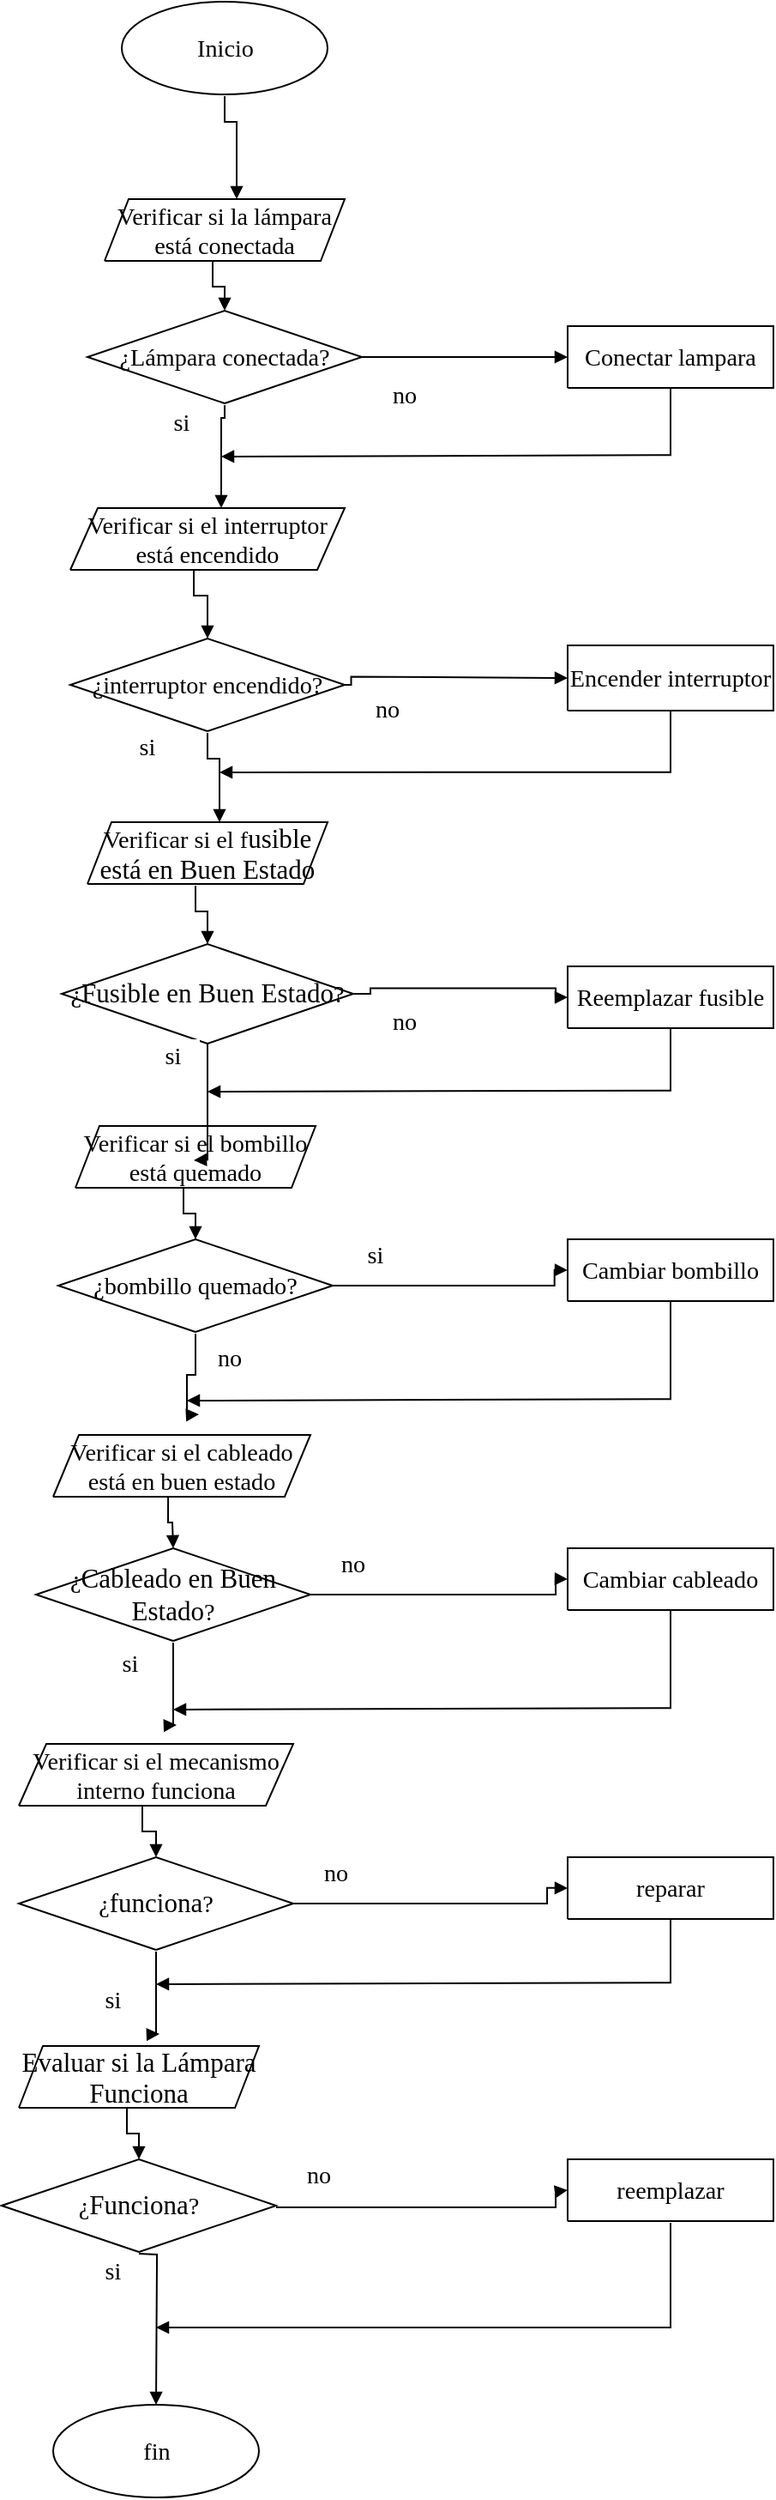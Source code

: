 <mxfile version="24.7.8">
  <diagram name="Página-1" id="Page-1">
    <mxGraphModel dx="2240" dy="1048" grid="1" gridSize="10" guides="1" tooltips="1" connect="1" arrows="1" fold="1" page="1" pageScale="1" pageWidth="827" pageHeight="1169" math="0" shadow="0">
      <root>
        <mxCell id="0" />
        <mxCell id="1" parent="0" />
        <UserObject label="" tags="Fondo" id="2">
          <mxCell style="vsdxID=1;fillColor=#ffffff;gradientColor=none;shape=stencil(vVFBDgIhDHwNRxKE+IJ1/Ufjll0iLpuCLv5eSDWKevLgbaYznTatMF2cYEGhVUwUjri6IU3C7ITWbp6QXCpImF6YzgbCkcJ5HpgvUJ0VncKlJmTuU7VDqyuzLdM9O4EORaLcaIpa7yNoo75GqSwhuygpJEguzM1UDzSiLGOk9TDec1iKK+LyUf5lsf+tVcDzzNZ5z1961d/fUkr8UtPfAA==);strokeColor=#000000;points=[[0.5,0,0],[0.5,0.5,0],[0.5,0.5,0],[0.5,0.5,0],[1,0.5,0]];labelBackgroundColor=none;rounded=0;html=1;whiteSpace=wrap;" parent="1" vertex="1">
            <mxGeometry x="274" y="25" width="120" height="54" as="geometry" />
          </mxCell>
        </UserObject>
        <mxCell id="3" value="&lt;div style=&quot;font-size: 1px&quot;&gt;&lt;font style=&quot;font-size:14.11px;font-family:Calibri;color:#000000;direction:ltr;letter-spacing:0px;line-height:120%;opacity:1&quot;&gt;Inicio&lt;br/&gt;&lt;/font&gt;&lt;/div&gt;" style="text;vsdxID=1;fillColor=none;gradientColor=none;strokeColor=none;points=[[0.5,0,0],[0.5,0.5,0],[0.5,0.5,0],[0.5,0.5,0],[1,0.5,0]];labelBackgroundColor=none;rounded=0;html=1;whiteSpace=wrap;verticalAlign=middle;align=center;overflow=width;;html=1;" parent="2" vertex="1">
          <mxGeometry x="7.5" y="2.81" width="105" height="47.77" as="geometry" />
        </mxCell>
        <UserObject label="&lt;div style=&quot;font-size: 1px&quot;&gt;&lt;font style=&quot;font-size:14.11px;font-family:Calibri;color:#000000;direction:ltr;letter-spacing:0px;line-height:120%;opacity:1&quot;&gt;¿Lámpara conectada?&lt;br/&gt;&lt;/font&gt;&lt;/div&gt;" tags="Fondo" id="4">
          <mxCell style="verticalAlign=middle;align=center;overflow=width;vsdxID=4;fillColor=#ffffff;gradientColor=none;shape=stencil(nZBNDoUgDIRP0z3SeAKf3sNElEYEg/h3+wdpjIaFC3cz9OukDGC16HZWIMUSvBvVTl3QgD+QkqxWnkJUgDVg1TuvBu9W27Gf20QmNbktJRy8V4q0IsXJthDsG2YN2Qd7DS+4fGGz3Bfyc2Z2axT3J3syhjt6zvNS4hMXivUf);strokeColor=#000000;points=[[0.5,1,0],[1,0.5,0],[0.5,0,0],[0,0.5,0]];labelBackgroundColor=none;rounded=0;html=1;whiteSpace=wrap;" parent="1" vertex="1">
            <mxGeometry x="254" y="205" width="160" height="54" as="geometry" />
          </mxCell>
        </UserObject>
        <UserObject label="&lt;div style=&quot;font-size: 1px&quot;&gt;&lt;font style=&quot;font-size:14.11px;font-family:Calibri;color:#000000;direction:ltr;letter-spacing:0px;line-height:120%;opacity:1&quot;&gt;Verificar si la lámpara está conectada&lt;br/&gt;&lt;/font&gt;&lt;/div&gt;" tags="Fondo" id="5">
          <mxCell style="verticalAlign=middle;align=center;overflow=width;vsdxID=16;fillColor=#ffffff;gradientColor=none;shape=stencil(UzV2Ls5ILEhVNTIoLinKz04tz0wpyVA1dlE1MsrMy0gtyiwBslSNXVWNndPyi1LTi/JL81Ig/IJEkEoQKze/DGRCBUSfAUiHkUElhGdoAOG7QZTmZOYhKbUkQS1MEqYYr1JiVeK1H8hA+DEtMycHEkTI8uhhAhSChKexKwA=);strokeColor=#000000;points=[[0.05,0.5,0],[0.95,0.5,0],[0.45,0.5,0],[0.55,0,0]];labelBackgroundColor=none;rounded=0;html=1;whiteSpace=wrap;" parent="1" vertex="1">
            <mxGeometry x="264" y="140" width="140" height="36" as="geometry" />
          </mxCell>
        </UserObject>
        <UserObject label="&lt;div style=&quot;font-size: 1px&quot;&gt;&lt;font style=&quot;font-size:14.11px;font-family:Calibri;color:#000000;direction:ltr;letter-spacing:0px;line-height:120%;opacity:1&quot;&gt;Conectar lampara&lt;br/&gt;&lt;/font&gt;&lt;/div&gt;" tags="Fondo" id="6">
          <mxCell style="verticalAlign=middle;align=center;overflow=width;vsdxID=19;fillColor=#ffffff;gradientColor=none;shape=stencil(nZBLDoAgDERP0z3SIyjew0SURgSD+Lu9kMZoXLhwN9O+tukAlrNpJg1SzDH4QW/URgNYgZTkjA4UkwJUgGXng+6DX1zLfmoymdXo17xh5zmRJ6Q42BWCfc2oJfdAr+Yv+AP9Cb7OJ3H/2JG1HNGz/84klThPVCc=);strokeColor=#000000;points=[[1,0.5,0],[0.5,0,0],[0.5,0.5,0],[0.5,0.5,0]];labelBackgroundColor=none;rounded=0;html=1;whiteSpace=wrap;" parent="1" vertex="1">
            <mxGeometry x="534" y="214" width="120" height="36" as="geometry" />
          </mxCell>
        </UserObject>
        <UserObject label="&lt;div style=&quot;font-size: 1px&quot;&gt;&lt;font style=&quot;font-size:14.11px;font-family:Calibri;color:#000000;direction:ltr;letter-spacing:0px;line-height:120%;opacity:1&quot;&gt;¿interruptor encendido?&lt;br/&gt;&lt;/font&gt;&lt;/div&gt;" tags="Fondo" id="7">
          <mxCell style="verticalAlign=middle;align=center;overflow=width;vsdxID=23;fillColor=#ffffff;gradientColor=none;shape=stencil(nZBNDoUgDIRP0z3SeAKf3sNElEYEg/h3+wdpjIaFC3cz9OukDGC16HZWIMUSvBvVTl3QgD+QkqxWnkJUgDVg1TuvBu9W27Gf20QmNbktJRy8V4q0IsXJthDsG2YN2Qd7DS+4fGGz3Bfyc2Z2axT3J3syhjt6zvNS4hMXivUf);strokeColor=#000000;points=[[0.5,1,0],[1,0.5,0],[0.5,0,0],[0,0.5,0]];labelBackgroundColor=none;rounded=0;html=1;whiteSpace=wrap;" parent="1" vertex="1">
            <mxGeometry x="244" y="396" width="160" height="54" as="geometry" />
          </mxCell>
        </UserObject>
        <UserObject label="&lt;div style=&quot;font-size: 1px&quot;&gt;&lt;font style=&quot;font-size:14.11px;font-family:Calibri;color:#000000;direction:ltr;letter-spacing:0px;line-height:120%;opacity:1&quot;&gt;Verificar si el interruptor está encendido&lt;br/&gt;&lt;/font&gt;&lt;/div&gt;" tags="Fondo" id="8">
          <mxCell style="verticalAlign=middle;align=center;overflow=width;vsdxID=26;fillColor=#ffffff;gradientColor=none;shape=stencil(UzV2Ls5ILEhVNTIoLinKz04tz0wpyVA1dlE1MsrMy0gtyiwBslSNXVWNndPyi1LTi/JL81Ig/IJEkEoQKze/DGRCBUSfAUiHkUElhGdoAOG7QZTmZOYhKbUkQS1MEqYYr1JiVeK1H8hA+DEtMycHEkTI8uhhAhSChKexKwA=);strokeColor=#000000;points=[[0.05,0.5,0],[0.95,0.5,0],[0.45,1,0],[0.55,0,0]];labelBackgroundColor=none;rounded=0;html=1;whiteSpace=wrap;" parent="1" vertex="1">
            <mxGeometry x="244" y="320" width="160" height="36" as="geometry" />
          </mxCell>
        </UserObject>
        <UserObject label="&lt;div style=&quot;font-size: 1px&quot;&gt;&lt;font style=&quot;font-size:14.11px;font-family:Calibri;color:#000000;direction:ltr;letter-spacing:0px;line-height:120%;opacity:1&quot;&gt;Encender interruptor&lt;br/&gt;&lt;/font&gt;&lt;/div&gt;" tags="Fondo" id="9">
          <mxCell style="verticalAlign=middle;align=center;overflow=width;vsdxID=28;fillColor=#ffffff;gradientColor=none;shape=stencil(nZBLDoAgDERP0z3SIyjew0SURgSD+Lu9kMZoXLhwN9O+tukAlrNpJg1SzDH4QW/URgNYgZTkjA4UkwJUgGXng+6DX1zLfmoymdXo17xh5zmRJ6Q42BWCfc2oJfdAr+Yv+AP9Cb7OJ3H/2JG1HNGz/84klThPVCc=);strokeColor=#000000;points=[[1,0.5,0],[0.5,0,0],[0.5,0.5,0],[0.5,0.5,0]];labelBackgroundColor=none;rounded=0;html=1;whiteSpace=wrap;" parent="1" vertex="1">
            <mxGeometry x="534" y="400" width="120" height="38" as="geometry" />
          </mxCell>
        </UserObject>
        <UserObject label="&lt;div style=&quot;font-size: 1px&quot;&gt;&lt;font style=&quot;font-size:14.11px;font-family:Calibri;color:#000000;direction:ltr;letter-spacing:0px;line-height:120%;opacity:1&quot;&gt;¿&lt;/font&gt;&lt;font style=&quot;font-size:15.52px;font-family:Calibri;color:#000000;direction:ltr;letter-spacing:0px;line-height:120%;opacity:1&quot;&gt;Fusible en Buen Estado&lt;/font&gt;&lt;font style=&quot;font-size:14.11px;font-family:Themed;color:#000000;direction:ltr;letter-spacing:0px;line-height:120%;opacity:1&quot;&gt;?&lt;br/&gt;&lt;/font&gt;&lt;/div&gt;" tags="Fondo" id="10">
          <mxCell style="verticalAlign=middle;align=center;overflow=width;vsdxID=32;fillColor=#ffffff;gradientColor=none;shape=stencil(nZBNDoUgDIRP0z3SeAKf3sNElEYEg/h3+wdpjIaFC3cz9OukDGC16HZWIMUSvBvVTl3QgD+QkqxWnkJUgDVg1TuvBu9W27Gf20QmNbktJRy8V4q0IsXJthDsG2YN2Qd7DS+4fGGz3Bfyc2Z2axT3J3syhjt6zvNS4hMXivUf);strokeColor=#000000;points=[[1,0.5,0],[0.5,0,0],[0.5,0.5,0]];labelBackgroundColor=none;rounded=0;html=1;whiteSpace=wrap;" parent="1" vertex="1">
            <mxGeometry x="239" y="574" width="170" height="58" as="geometry" />
          </mxCell>
        </UserObject>
        <UserObject label="&lt;div style=&quot;font-size: 1px&quot;&gt;&lt;p style=&quot;text-align:center;margin-left:0;margin-right:0;margin-top:0px;margin-bottom:0px;text-indent:0;vertical-align:middle;direction:ltr;&quot;&gt;&lt;font style=&quot;font-size:14.11px;font-family:Calibri;color:#000000;direction:ltr;letter-spacing:0px;line-height:120%;opacity:1&quot;&gt;Verificar si el f&lt;/font&gt;&lt;font style=&quot;font-size:15.52px;font-family:Calibri;color:#000000;direction:ltr;letter-spacing:0px;line-height:120%;opacity:1&quot;&gt;usible está en Buen Estado&lt;/font&gt;&lt;font style=&quot;font-size:14.11px;font-family:Themed;color:#000000;direction:ltr;letter-spacing:0px;line-height:120%;opacity:1&quot;&gt;&lt;br/&gt;&lt;/font&gt;&lt;/p&gt;&lt;/div&gt;" tags="Fondo" id="11">
          <mxCell style="verticalAlign=middle;align=center;overflow=width;vsdxID=35;fillColor=#ffffff;gradientColor=none;shape=stencil(UzV2Ls5ILEhVNTIoLinKz04tz0wpyVA1dlE1MsrMy0gtyiwBslSNXVWNndPyi1LTi/JL81Ig/IJEkEoQKze/DGRCBUSfAUiHkUElhGdoAOG7QZTmZOYhKbUkQS1MEqYYr1JiVeK1H8hA+DEtMycHEkTI8uhhAhSChKexKwA=);strokeColor=#000000;points=[[0.05,0.5,0],[0.95,0.5,0],[0.45,0.5,0],[0.55,0,0]];labelBackgroundColor=none;rounded=0;html=1;whiteSpace=wrap;" parent="1" vertex="1">
            <mxGeometry x="254" y="503" width="140" height="36" as="geometry" />
          </mxCell>
        </UserObject>
        <UserObject label="&lt;div style=&quot;font-size: 1px&quot;&gt;&lt;font style=&quot;font-size:14.11px;font-family:Calibri;color:#000000;direction:ltr;letter-spacing:0px;line-height:120%;opacity:1&quot;&gt;Reemplazar fusible&lt;br/&gt;&lt;/font&gt;&lt;/div&gt;" tags="Fondo" id="12">
          <mxCell style="verticalAlign=middle;align=center;overflow=width;vsdxID=37;fillColor=#ffffff;gradientColor=none;shape=stencil(nZBLDoAgDERP0z3SIyjew0SURgSD+Lu9kMZoXLhwN9O+tukAlrNpJg1SzDH4QW/URgNYgZTkjA4UkwJUgGXng+6DX1zLfmoymdXo17xh5zmRJ6Q42BWCfc2oJfdAr+Yv+AP9Cb7OJ3H/2JG1HNGz/84klThPVCc=);strokeColor=#000000;points=[[1,0.5,0],[0.5,0,0],[0.5,0.5,0],[0.5,0.5,0]];labelBackgroundColor=none;rounded=0;html=1;whiteSpace=wrap;" parent="1" vertex="1">
            <mxGeometry x="534" y="587" width="120" height="36" as="geometry" />
          </mxCell>
        </UserObject>
        <UserObject label="&lt;div style=&quot;font-size: 1px&quot;&gt;&lt;font style=&quot;font-size:14.11px;font-family:Calibri;color:#000000;direction:ltr;letter-spacing:0px;line-height:120%;opacity:1&quot;&gt;¿bombillo quemado?&lt;br/&gt;&lt;/font&gt;&lt;/div&gt;" tags="Fondo" id="13">
          <mxCell style="verticalAlign=middle;align=center;overflow=width;vsdxID=41;fillColor=#ffffff;gradientColor=none;shape=stencil(nZBNDoUgDIRP0z3SeAKf3sNElEYEg/h3+wdpjIaFC3cz9OukDGC16HZWIMUSvBvVTl3QgD+QkqxWnkJUgDVg1TuvBu9W27Gf20QmNbktJRy8V4q0IsXJthDsG2YN2Qd7DS+4fGGz3Bfyc2Z2axT3J3syhjt6zvNS4hMXivUf);strokeColor=#000000;points=[[0.5,1,0],[1,0.5,0],[0.5,0,0],[0,0.5,0]];labelBackgroundColor=none;rounded=0;html=1;whiteSpace=wrap;" parent="1" vertex="1">
            <mxGeometry x="237" y="746" width="160" height="54" as="geometry" />
          </mxCell>
        </UserObject>
        <UserObject label="&lt;div style=&quot;font-size: 1px&quot;&gt;&lt;font style=&quot;font-size:14.11px;font-family:Calibri;color:#000000;direction:ltr;letter-spacing:0px;line-height:120%;opacity:1&quot;&gt;Verificar si el bombillo está quemado&lt;br/&gt;&lt;/font&gt;&lt;/div&gt;" tags="Fondo" id="14">
          <mxCell style="verticalAlign=middle;align=center;overflow=width;vsdxID=44;fillColor=#ffffff;gradientColor=none;shape=stencil(UzV2Ls5ILEhVNTIoLinKz04tz0wpyVA1dlE1MsrMy0gtyiwBslSNXVWNndPyi1LTi/JL81Ig/IJEkEoQKze/DGRCBUSfAUiHkUElhGdoAOG7QZTmZOYhKbUkQS1MEqYYr1JiVeK1H8hA+DEtMycHEkTI8uhhAhSChKexKwA=);strokeColor=#000000;points=[[0.05,0.5,0],[0.95,0.5,0],[0.45,0.5,0],[0.55,0,0]];labelBackgroundColor=none;rounded=0;html=1;whiteSpace=wrap;" parent="1" vertex="1">
            <mxGeometry x="247" y="680" width="140" height="36" as="geometry" />
          </mxCell>
        </UserObject>
        <UserObject label="&lt;div style=&quot;font-size: 1px&quot;&gt;&lt;font style=&quot;font-size:14.11px;font-family:Calibri;color:#000000;direction:ltr;letter-spacing:0px;line-height:120%;opacity:1&quot;&gt;Cambiar bombillo&lt;br/&gt;&lt;/font&gt;&lt;/div&gt;" tags="Fondo" id="15">
          <mxCell style="verticalAlign=middle;align=center;overflow=width;vsdxID=46;fillColor=#ffffff;gradientColor=none;shape=stencil(nZBLDoAgDERP0z3SIyjew0SURgSD+Lu9kMZoXLhwN9O+tukAlrNpJg1SzDH4QW/URgNYgZTkjA4UkwJUgGXng+6DX1zLfmoymdXo17xh5zmRJ6Q42BWCfc2oJfdAr+Yv+AP9Cb7OJ3H/2JG1HNGz/84klThPVCc=);strokeColor=#000000;points=[[1,0.5,0],[0.5,0,0],[0.5,0.5,0],[0.5,0.5,0]];labelBackgroundColor=none;rounded=0;html=1;whiteSpace=wrap;" parent="1" vertex="1">
            <mxGeometry x="534" y="746" width="120" height="36" as="geometry" />
          </mxCell>
        </UserObject>
        <UserObject label="&lt;div style=&quot;font-size: 1px&quot;&gt;&lt;font style=&quot;font-size:14.11px;font-family:Calibri;color:#000000;direction:ltr;letter-spacing:0px;line-height:120%;opacity:1&quot;&gt;¿&lt;/font&gt;&lt;font style=&quot;font-size:15.52px;font-family:Calibri;color:#000000;direction:ltr;letter-spacing:0px;line-height:120%;opacity:1&quot;&gt;Cableado en Buen Estado&lt;/font&gt;&lt;font style=&quot;font-size:14.11px;font-family:Themed;color:#000000;direction:ltr;letter-spacing:0px;line-height:120%;opacity:1&quot;&gt;?&lt;br/&gt;&lt;/font&gt;&lt;/div&gt;" tags="Fondo" id="16">
          <mxCell style="verticalAlign=middle;align=center;overflow=width;vsdxID=50;fillColor=#ffffff;gradientColor=none;shape=stencil(nZBNDoUgDIRP0z3SeAKf3sNElEYEg/h3+wdpjIaFC3cz9OukDGC16HZWIMUSvBvVTl3QgD+QkqxWnkJUgDVg1TuvBu9W27Gf20QmNbktJRy8V4q0IsXJthDsG2YN2Qd7DS+4fGGz3Bfyc2Z2axT3J3syhjt6zvNS4hMXivUf);strokeColor=#000000;points=[[0.5,1,0],[1,0.5,0],[0.5,0,0],[0,0.5,0]];labelBackgroundColor=none;rounded=0;html=1;whiteSpace=wrap;" parent="1" vertex="1">
            <mxGeometry x="224" y="926" width="160" height="54" as="geometry" />
          </mxCell>
        </UserObject>
        <UserObject label="&lt;div style=&quot;font-size: 1px&quot;&gt;&lt;font style=&quot;font-size:14.11px;font-family:Calibri;color:#000000;direction:ltr;letter-spacing:0px;line-height:120%;opacity:1&quot;&gt;Verificar si el cableado está en buen estado&lt;br/&gt;&lt;/font&gt;&lt;/div&gt;" tags="Fondo" id="17">
          <mxCell style="verticalAlign=middle;align=center;overflow=width;vsdxID=53;fillColor=#ffffff;gradientColor=none;shape=stencil(UzV2Ls5ILEhVNTIoLinKz04tz0wpyVA1dlE1MsrMy0gtyiwBslSNXVWNndPyi1LTi/JL81Ig/IJEkEoQKze/DGRCBUSfAUiHkUElhGdoAOG7QZTmZOYhKbUkQS1MEqYYr1JiVeK1H8hA+DEtMycHEkTI8uhhAhSChKexKwA=);strokeColor=#000000;points=[[0.05,0.5,0],[0.95,0.5,0],[0.45,0.5,0],[0.55,0,0]];labelBackgroundColor=none;rounded=0;html=1;whiteSpace=wrap;" parent="1" vertex="1">
            <mxGeometry x="234" y="860" width="150" height="36" as="geometry" />
          </mxCell>
        </UserObject>
        <UserObject label="&lt;div style=&quot;font-size: 1px&quot;&gt;&lt;font style=&quot;font-size:14.11px;font-family:Calibri;color:#000000;direction:ltr;letter-spacing:0px;line-height:120%;opacity:1&quot;&gt;Cambiar cableado&lt;br/&gt;&lt;/font&gt;&lt;/div&gt;" tags="Fondo" id="18">
          <mxCell style="verticalAlign=middle;align=center;overflow=width;vsdxID=55;fillColor=#ffffff;gradientColor=none;shape=stencil(nZBLDoAgDERP0z3SIyjew0SURgSD+Lu9kMZoXLhwN9O+tukAlrNpJg1SzDH4QW/URgNYgZTkjA4UkwJUgGXng+6DX1zLfmoymdXo17xh5zmRJ6Q42BWCfc2oJfdAr+Yv+AP9Cb7OJ3H/2JG1HNGz/84klThPVCc=);strokeColor=#000000;points=[[1,0.5,0],[0.5,0,0],[0.5,0.5,0],[0.5,0.5,0]];labelBackgroundColor=none;rounded=0;html=1;whiteSpace=wrap;" parent="1" vertex="1">
            <mxGeometry x="534" y="926" width="120" height="36" as="geometry" />
          </mxCell>
        </UserObject>
        <UserObject label="&lt;div style=&quot;font-size: 1px&quot;&gt;&lt;font style=&quot;font-size:14.11px;font-family:Calibri;color:#000000;direction:ltr;letter-spacing:0px;line-height:120%;opacity:1&quot;&gt;¿&lt;/font&gt;&lt;font style=&quot;font-size:15.52px;font-family:Calibri;color:#000000;direction:ltr;letter-spacing:0px;line-height:120%;opacity:1&quot;&gt;funciona&lt;/font&gt;&lt;font style=&quot;font-size:14.11px;font-family:Themed;color:#000000;direction:ltr;letter-spacing:0px;line-height:120%;opacity:1&quot;&gt;?&lt;br/&gt;&lt;/font&gt;&lt;/div&gt;" tags="Fondo" id="19">
          <mxCell style="verticalAlign=middle;align=center;overflow=width;vsdxID=62;fillColor=#ffffff;gradientColor=none;shape=stencil(nZBNDoUgDIRP0z3SeAKf3sNElEYEg/h3+wdpjIaFC3cz9OukDGC16HZWIMUSvBvVTl3QgD+QkqxWnkJUgDVg1TuvBu9W27Gf20QmNbktJRy8V4q0IsXJthDsG2YN2Qd7DS+4fGGz3Bfyc2Z2axT3J3syhjt6zvNS4hMXivUf);strokeColor=#000000;points=[[0.5,1,0],[1,0.5,0],[0.5,0,0],[0,0.5,0]];labelBackgroundColor=none;rounded=0;html=1;whiteSpace=wrap;" parent="1" vertex="1">
            <mxGeometry x="214" y="1106" width="160" height="54" as="geometry" />
          </mxCell>
        </UserObject>
        <UserObject label="&lt;div style=&quot;font-size: 1px&quot;&gt;&lt;font style=&quot;font-size:14.11px;font-family:Calibri;color:#000000;direction:ltr;letter-spacing:0px;line-height:120%;opacity:1&quot;&gt;Verificar si el mecanismo interno funciona&lt;br/&gt;&lt;/font&gt;&lt;/div&gt;" tags="Fondo" id="20">
          <mxCell style="verticalAlign=middle;align=center;overflow=width;vsdxID=65;fillColor=#ffffff;gradientColor=none;shape=stencil(UzV2Ls5ILEhVNTIoLinKz04tz0wpyVA1dlE1MsrMy0gtyiwBslSNXVWNndPyi1LTi/JL81Ig/IJEkEoQKze/DGRCBUSfAUiHkUElhGdoAOG7QZTmZOYhKbUkQS1MEqYYr1JiVeK1H8hA+DEtMycHEkTI8uhhAhSChKexKwA=);strokeColor=#000000;points=[[0.05,0.5,0],[0.95,0.5,0],[0.45,1,0],[0.55,0,0]];labelBackgroundColor=none;rounded=0;html=1;whiteSpace=wrap;" parent="1" vertex="1">
            <mxGeometry x="214" y="1040" width="160" height="36" as="geometry" />
          </mxCell>
        </UserObject>
        <UserObject label="&lt;div style=&quot;font-size: 1px&quot;&gt;&lt;font style=&quot;font-size:14.11px;font-family:Calibri;color:#000000;direction:ltr;letter-spacing:0px;line-height:120%;opacity:1&quot;&gt;reparar&lt;br/&gt;&lt;/font&gt;&lt;/div&gt;" tags="Fondo" id="21">
          <mxCell style="verticalAlign=middle;align=center;overflow=width;vsdxID=67;fillColor=#ffffff;gradientColor=none;shape=stencil(nZBLDoAgDERP0z3SIyjew0SURgSD+Lu9kMZoXLhwN9O+tukAlrNpJg1SzDH4QW/URgNYgZTkjA4UkwJUgGXng+6DX1zLfmoymdXo17xh5zmRJ6Q42BWCfc2oJfdAr+Yv+AP9Cb7OJ3H/2JG1HNGz/84klThPVCc=);strokeColor=#000000;points=[[1,0.5,0],[0.5,0,0],[0.5,0.5,0],[0.5,0.5,0]];labelBackgroundColor=none;rounded=0;html=1;whiteSpace=wrap;" parent="1" vertex="1">
            <mxGeometry x="534" y="1106" width="120" height="36" as="geometry" />
          </mxCell>
        </UserObject>
        <UserObject label="&lt;div style=&quot;font-size: 1px&quot;&gt;&lt;font style=&quot;font-size:14.11px;font-family:Calibri;color:#000000;direction:ltr;letter-spacing:0px;line-height:120%;opacity:1&quot;&gt;¿&lt;/font&gt;&lt;font style=&quot;font-size:15.52px;font-family:Calibri;color:#000000;direction:ltr;letter-spacing:0px;line-height:120%;opacity:1&quot;&gt;Funciona&lt;/font&gt;&lt;font style=&quot;font-size:14.11px;font-family:Themed;color:#000000;direction:ltr;letter-spacing:0px;line-height:120%;opacity:1&quot;&gt;?&lt;br/&gt;&lt;/font&gt;&lt;/div&gt;" tags="Fondo" id="22">
          <mxCell style="verticalAlign=middle;align=center;overflow=width;vsdxID=80;fillColor=#ffffff;gradientColor=none;shape=stencil(nZBNDoUgDIRP0z3SeAKf3sNElEYEg/h3+wdpjIaFC3cz9OukDGC16HZWIMUSvBvVTl3QgD+QkqxWnkJUgDVg1TuvBu9W27Gf20QmNbktJRy8V4q0IsXJthDsG2YN2Qd7DS+4fGGz3Bfyc2Z2axT3J3syhjt6zvNS4hMXivUf);strokeColor=#000000;points=[[0.5,1,0],[1,0.5,0],[0.5,0,0],[0,0.5,0]];labelBackgroundColor=none;rounded=0;html=1;whiteSpace=wrap;" parent="1" vertex="1">
            <mxGeometry x="204" y="1282" width="160" height="54" as="geometry" />
          </mxCell>
        </UserObject>
        <UserObject label="&lt;div style=&quot;font-size: 1px&quot;&gt;&lt;p style=&quot;text-align:center;margin-left:0;margin-right:0;margin-top:0px;margin-bottom:0px;text-indent:0;vertical-align:middle;direction:ltr;&quot;&gt;&lt;font style=&quot;font-size:15.52px;font-family:Calibri;color:#000000;direction:ltr;letter-spacing:0px;line-height:120%;opacity:1&quot;&gt;Evaluar si la Lámpara Funciona  &lt;/font&gt;&lt;font style=&quot;font-size:14.11px;font-family:Themed;color:#000000;direction:ltr;letter-spacing:0px;line-height:120%;opacity:1&quot;&gt;&lt;br/&gt;&lt;/font&gt;&lt;/p&gt;&lt;/div&gt;" tags="Fondo" id="23">
          <mxCell style="verticalAlign=middle;align=center;overflow=width;vsdxID=83;fillColor=#ffffff;gradientColor=none;shape=stencil(UzV2Ls5ILEhVNTIoLinKz04tz0wpyVA1dlE1MsrMy0gtyiwBslSNXVWNndPyi1LTi/JL81Ig/IJEkEoQKze/DGRCBUSfAUiHkUElhGdoAOG7QZTmZOYhKbUkQS1MEqYYr1JiVeK1H8hA+DEtMycHEkTI8uhhAhSChKexKwA=);strokeColor=#000000;points=[[0.05,0.5,0],[0.95,0.5,0],[0.45,0.5,0],[0.55,0,0]];labelBackgroundColor=none;rounded=0;html=1;whiteSpace=wrap;" parent="1" vertex="1">
            <mxGeometry x="214" y="1216" width="140" height="36" as="geometry" />
          </mxCell>
        </UserObject>
        <UserObject label="&lt;div style=&quot;font-size: 1px&quot;&gt;&lt;font style=&quot;font-size:14.11px;font-family:Calibri;color:#000000;direction:ltr;letter-spacing:0px;line-height:120%;opacity:1&quot;&gt;reemplazar&lt;br/&gt;&lt;/font&gt;&lt;/div&gt;" tags="Fondo" id="24">
          <mxCell style="verticalAlign=middle;align=center;overflow=width;vsdxID=85;fillColor=#ffffff;gradientColor=none;shape=stencil(nZBLDoAgDERP0z3SIyjew0SURgSD+Lu9kMZoXLhwN9O+tukAlrNpJg1SzDH4QW/URgNYgZTkjA4UkwJUgGXng+6DX1zLfmoymdXo17xh5zmRJ6Q42BWCfc2oJfdAr+Yv+AP9Cb7OJ3H/2JG1HNGz/84klThPVCc=);strokeColor=#000000;points=[[1,0.5,0],[0.5,0,0],[0.5,0.5,0],[0.5,0.5,0]];labelBackgroundColor=none;rounded=0;html=1;whiteSpace=wrap;" parent="1" vertex="1">
            <mxGeometry x="534" y="1282" width="120" height="36" as="geometry" />
          </mxCell>
        </UserObject>
        <UserObject label="" tags="Fondo" id="25">
          <mxCell style="vsdxID=90;fillColor=#ffffff;gradientColor=none;shape=stencil(vVFBDgIhDHwNRxKE+IJ1/Ufjll0iLpuCLv5eSDWKevLgbaYznTatMF2cYEGhVUwUjri6IU3C7ITWbp6QXCpImF6YzgbCkcJ5HpgvUJ0VncKlJmTuU7VDqyuzLdM9O4EORaLcaIpa7yNoo75GqSwhuygpJEguzM1UDzSiLGOk9TDec1iKK+LyUf5lsf+tVcDzzNZ5z1961d/fUkr8UtPfAA==);strokeColor=#000000;points=[[0.5,0,0],[0.5,0.5,0],[0.5,0.5,0],[0.5,0.5,0],[1,0.5,0]];labelBackgroundColor=none;rounded=0;html=1;whiteSpace=wrap;" parent="1" vertex="1">
            <mxGeometry x="234" y="1425" width="120" height="54" as="geometry" />
          </mxCell>
        </UserObject>
        <mxCell id="26" value="&lt;div style=&quot;font-size: 1px&quot;&gt;&lt;font style=&quot;font-size:14.11px;font-family:Calibri;color:#000000;direction:ltr;letter-spacing:0px;line-height:120%;opacity:1&quot;&gt;fin&lt;br/&gt;&lt;/font&gt;&lt;/div&gt;" style="text;vsdxID=90;fillColor=none;gradientColor=none;strokeColor=none;points=[[0.5,0,0],[0.5,0.5,0],[0.5,0.5,0],[0.5,0.5,0],[1,0.5,0]];labelBackgroundColor=none;rounded=0;html=1;whiteSpace=wrap;verticalAlign=middle;align=center;overflow=width;;html=1;" parent="25" vertex="1">
          <mxGeometry x="7.5" y="2.81" width="105" height="47.77" as="geometry" />
        </mxCell>
        <UserObject label="&lt;div style=&quot;font-size: 1px&quot;&gt;&lt;font style=&quot;font-size:14.11px;font-family:Calibri;color:#000000;direction:ltr;letter-spacing:0px;line-height:120%;opacity:1&quot;&gt;no&lt;br/&gt;&lt;/font&gt;&lt;/div&gt;" tags="Fondo" id="27">
          <mxCell style="verticalAlign=middle;align=center;overflow=width;vsdxID=91;fillColor=#ffffff;gradientColor=none;shape=stencil(nZBLDoAgDERP0z3SIyjew0SURgSD+Lu9kMZoXLhwN9O+tukAlrNpJg1SzDH4QW/URgNYgZTkjA4UkwJUgGXng+6DX1zLfmoymdXo17xh5zmRJ6Q42BWCfc2oJfdAr+Yv+AP9Cb7OJ3H/2JG1HNGz/84klThPVCc=);strokeColor=#ffffff;points=[[1,0.5,0],[0.5,0,0],[0.5,0.5,0],[0.5,0.5,0]];labelBackgroundColor=none;rounded=0;html=1;whiteSpace=wrap;" parent="1" vertex="1">
            <mxGeometry x="424" y="605" width="30" height="27" as="geometry" />
          </mxCell>
        </UserObject>
        <UserObject label="&lt;div style=&quot;font-size: 1px&quot;&gt;&lt;font style=&quot;font-size:14.11px;font-family:Calibri;color:#000000;direction:ltr;letter-spacing:0px;line-height:120%;opacity:1&quot;&gt;si&lt;br/&gt;&lt;/font&gt;&lt;/div&gt;" tags="Fondo" id="28">
          <mxCell style="verticalAlign=middle;align=center;overflow=width;vsdxID=93;fillColor=#ffffff;gradientColor=none;shape=stencil(nZBLDoAgDERP0z3SIyjew0SURgSD+Lu9kMZoXLhwN9O+tukAlrNpJg1SzDH4QW/URgNYgZTkjA4UkwJUgGXng+6DX1zLfmoymdXo17xh5zmRJ6Q42BWCfc2oJfdAr+Yv+AP9Cb7OJ3H/2JG1HNGz/84klThPVCc=);strokeColor=#ffffff;points=[[1,0.5,0],[0.5,0,0],[0.5,0.5,0],[0.5,0.5,0]];labelBackgroundColor=none;rounded=0;html=1;whiteSpace=wrap;" parent="1" vertex="1">
            <mxGeometry x="407" y="746" width="30" height="18" as="geometry" />
          </mxCell>
        </UserObject>
        <UserObject label="&lt;div style=&quot;font-size: 1px&quot;&gt;&lt;font style=&quot;font-size:14.11px;font-family:Calibri;color:#000000;direction:ltr;letter-spacing:0px;line-height:120%;opacity:1&quot;&gt;si&lt;br/&gt;&lt;/font&gt;&lt;/div&gt;" tags="Fondo" id="29">
          <mxCell style="verticalAlign=middle;align=center;overflow=width;vsdxID=97;fillColor=#ffffff;gradientColor=none;shape=stencil(nZBLDoAgDERP0z3SIyjew0SURgSD+Lu9kMZoXLhwN9O+tukAlrNpJg1SzDH4QW/URgNYgZTkjA4UkwJUgGXng+6DX1zLfmoymdXo17xh5zmRJ6Q42BWCfc2oJfdAr+Yv+AP9Cb7OJ3H/2JG1HNGz/84klThPVCc=);strokeColor=#ffffff;points=[[1,0.5,0],[0.5,0,0],[0.5,0.5,0],[0.5,0.5,0]];labelBackgroundColor=none;rounded=0;html=1;whiteSpace=wrap;" parent="1" vertex="1">
            <mxGeometry x="294" y="261" width="30" height="18" as="geometry" />
          </mxCell>
        </UserObject>
        <UserObject label="&lt;div style=&quot;font-size: 1px&quot;&gt;&lt;font style=&quot;font-size:14.11px;font-family:Calibri;color:#000000;direction:ltr;letter-spacing:0px;line-height:120%;opacity:1&quot;&gt;no&lt;br/&gt;&lt;/font&gt;&lt;/div&gt;" tags="Fondo" id="30">
          <mxCell style="verticalAlign=middle;align=center;overflow=width;vsdxID=98;fillColor=#ffffff;gradientColor=none;shape=stencil(nZBLDoAgDERP0z3SIyjew0SURgSD+Lu9kMZoXLhwN9O+tukAlrNpJg1SzDH4QW/URgNYgZTkjA4UkwJUgGXng+6DX1zLfmoymdXo17xh5zmRJ6Q42BWCfc2oJfdAr+Yv+AP9Cb7OJ3H/2JG1HNGz/84klThPVCc=);strokeColor=#ffffff;points=[[1,0.5,0],[0.5,0,0],[0.5,0.5,0],[0.5,0.5,0]];labelBackgroundColor=none;rounded=0;html=1;whiteSpace=wrap;" parent="1" vertex="1">
            <mxGeometry x="414" y="423" width="30" height="27" as="geometry" />
          </mxCell>
        </UserObject>
        <UserObject label="&lt;div style=&quot;font-size: 1px&quot;&gt;&lt;font style=&quot;font-size:14.11px;font-family:Calibri;color:#000000;direction:ltr;letter-spacing:0px;line-height:120%;opacity:1&quot;&gt;no&lt;br/&gt;&lt;/font&gt;&lt;/div&gt;" tags="Fondo" id="31">
          <mxCell style="verticalAlign=middle;align=center;overflow=width;vsdxID=99;fillColor=#ffffff;gradientColor=none;shape=stencil(nZBLDoAgDERP0z3SIyjew0SURgSD+Lu9kMZoXLhwN9O+tukAlrNpJg1SzDH4QW/URgNYgZTkjA4UkwJUgGXng+6DX1zLfmoymdXo17xh5zmRJ6Q42BWCfc2oJfdAr+Yv+AP9Cb7OJ3H/2JG1HNGz/84klThPVCc=);strokeColor=#ffffff;points=[[1,0.5,0],[0.5,0,0],[0.5,0.5,0],[0.5,0.5,0]];labelBackgroundColor=none;rounded=0;html=1;whiteSpace=wrap;" parent="1" vertex="1">
            <mxGeometry x="322" y="801" width="30" height="27" as="geometry" />
          </mxCell>
        </UserObject>
        <UserObject label="&lt;div style=&quot;font-size: 1px&quot;&gt;&lt;font style=&quot;font-size:14.11px;font-family:Calibri;color:#000000;direction:ltr;letter-spacing:0px;line-height:120%;opacity:1&quot;&gt;no&lt;br/&gt;&lt;/font&gt;&lt;/div&gt;" tags="Fondo" id="32">
          <mxCell style="verticalAlign=middle;align=center;overflow=width;vsdxID=100;fillColor=#ffffff;gradientColor=none;shape=stencil(nZBLDoAgDERP0z3SIyjew0SURgSD+Lu9kMZoXLhwN9O+tukAlrNpJg1SzDH4QW/URgNYgZTkjA4UkwJUgGXng+6DX1zLfmoymdXo17xh5zmRJ6Q42BWCfc2oJfdAr+Yv+AP9Cb7OJ3H/2JG1HNGz/84klThPVCc=);strokeColor=#ffffff;points=[[1,0.5,0],[0.5,0,0],[0.5,0.5,0],[0.5,0.5,0]];labelBackgroundColor=none;rounded=0;html=1;whiteSpace=wrap;" parent="1" vertex="1">
            <mxGeometry x="424" y="240" width="30" height="27" as="geometry" />
          </mxCell>
        </UserObject>
        <UserObject label="&lt;div style=&quot;font-size: 1px&quot;&gt;&lt;font style=&quot;font-size:14.11px;font-family:Calibri;color:#000000;direction:ltr;letter-spacing:0px;line-height:120%;opacity:1&quot;&gt;no&lt;br/&gt;&lt;/font&gt;&lt;/div&gt;" tags="Fondo" id="33">
          <mxCell style="verticalAlign=middle;align=center;overflow=width;vsdxID=101;fillColor=#ffffff;gradientColor=none;shape=stencil(nZBLDoAgDERP0z3SIyjew0SURgSD+Lu9kMZoXLhwN9O+tukAlrNpJg1SzDH4QW/URgNYgZTkjA4UkwJUgGXng+6DX1zLfmoymdXo17xh5zmRJ6Q42BWCfc2oJfdAr+Yv+AP9Cb7OJ3H/2JG1HNGz/84klThPVCc=);strokeColor=#ffffff;points=[[1,0.5,0],[0.5,0,0],[0.5,0.5,0],[0.5,0.5,0]];labelBackgroundColor=none;rounded=0;html=1;whiteSpace=wrap;" parent="1" vertex="1">
            <mxGeometry x="384" y="1106" width="30" height="18" as="geometry" />
          </mxCell>
        </UserObject>
        <UserObject label="&lt;div style=&quot;font-size: 1px&quot;&gt;&lt;font style=&quot;font-size:14.11px;font-family:Calibri;color:#000000;direction:ltr;letter-spacing:0px;line-height:120%;opacity:1&quot;&gt;no&lt;br/&gt;&lt;/font&gt;&lt;/div&gt;" tags="Fondo" id="34">
          <mxCell style="verticalAlign=middle;align=center;overflow=width;vsdxID=102;fillColor=#ffffff;gradientColor=none;shape=stencil(nZBLDoAgDERP0z3SIyjew0SURgSD+Lu9kMZoXLhwN9O+tukAlrNpJg1SzDH4QW/URgNYgZTkjA4UkwJUgGXng+6DX1zLfmoymdXo17xh5zmRJ6Q42BWCfc2oJfdAr+Yv+AP9Cb7OJ3H/2JG1HNGz/84klThPVCc=);strokeColor=#ffffff;points=[[1,0.5,0],[0.5,0,0],[0.5,0.5,0],[0.5,0.5,0]];labelBackgroundColor=none;rounded=0;html=1;whiteSpace=wrap;" parent="1" vertex="1">
            <mxGeometry x="394" y="926" width="30" height="18" as="geometry" />
          </mxCell>
        </UserObject>
        <UserObject label="&lt;div style=&quot;font-size: 1px&quot;&gt;&lt;font style=&quot;font-size:14.11px;font-family:Calibri;color:#000000;direction:ltr;letter-spacing:0px;line-height:120%;opacity:1&quot;&gt;no&lt;br/&gt;&lt;/font&gt;&lt;/div&gt;" tags="Fondo" id="35">
          <mxCell style="verticalAlign=middle;align=center;overflow=width;vsdxID=181;fillColor=#ffffff;gradientColor=none;shape=stencil(nZBLDoAgDERP0z3SIyjew0SURgSD+Lu9kMZoXLhwN9O+tukAlrNpJg1SzDH4QW/URgNYgZTkjA4UkwJUgGXng+6DX1zLfmoymdXo17xh5zmRJ6Q42BWCfc2oJfdAr+Yv+AP9Cb7OJ3H/2JG1HNGz/84klThPVCc=);strokeColor=#ffffff;points=[[1,0.5,0],[0.5,0,0],[0.5,0.5,0],[0.5,0.5,0]];labelBackgroundColor=none;rounded=0;html=1;whiteSpace=wrap;" parent="1" vertex="1">
            <mxGeometry x="374" y="1282" width="30" height="18" as="geometry" />
          </mxCell>
        </UserObject>
        <UserObject label="&lt;div style=&quot;font-size: 1px&quot;&gt;&lt;font style=&quot;font-size:14.11px;font-family:Calibri;color:#000000;direction:ltr;letter-spacing:0px;line-height:120%;opacity:1&quot;&gt;si&lt;br/&gt;&lt;/font&gt;&lt;/div&gt;" tags="Fondo" id="36">
          <mxCell style="verticalAlign=middle;align=center;overflow=width;vsdxID=182;fillColor=#ffffff;gradientColor=none;shape=stencil(nZBLDoAgDERP0z3SIyjew0SURgSD+Lu9kMZoXLhwN9O+tukAlrNpJg1SzDH4QW/URgNYgZTkjA4UkwJUgGXng+6DX1zLfmoymdXo17xh5zmRJ6Q42BWCfc2oJfdAr+Yv+AP9Cb7OJ3H/2JG1HNGz/84klThPVCc=);strokeColor=#ffffff;points=[[1,0.5,0],[0.5,0,0],[0.5,0.5,0],[0.5,0.5,0]];labelBackgroundColor=none;rounded=0;html=1;whiteSpace=wrap;" parent="1" vertex="1">
            <mxGeometry x="274" y="450" width="30" height="18" as="geometry" />
          </mxCell>
        </UserObject>
        <UserObject label="&lt;div style=&quot;font-size: 1px&quot;&gt;&lt;font style=&quot;font-size:14.11px;font-family:Calibri;color:#000000;direction:ltr;letter-spacing:0px;line-height:120%;opacity:1&quot;&gt;si&lt;br/&gt;&lt;/font&gt;&lt;/div&gt;" tags="Fondo" id="37">
          <mxCell style="verticalAlign=middle;align=center;overflow=width;vsdxID=183;fillColor=#ffffff;gradientColor=none;shape=stencil(nZBLDoAgDERP0z3SIyjew0SURgSD+Lu9kMZoXLhwN9O+tukAlrNpJg1SzDH4QW/URgNYgZTkjA4UkwJUgGXng+6DX1zLfmoymdXo17xh5zmRJ6Q42BWCfc2oJfdAr+Yv+AP9Cb7OJ3H/2JG1HNGz/84klThPVCc=);strokeColor=#ffffff;points=[[1,0.5,0],[0.5,0,0],[0.5,0.5,0],[0.5,0.5,0]];labelBackgroundColor=none;rounded=0;html=1;whiteSpace=wrap;" parent="1" vertex="1">
            <mxGeometry x="289" y="630" width="30" height="18" as="geometry" />
          </mxCell>
        </UserObject>
        <UserObject label="&lt;div style=&quot;font-size: 1px&quot;&gt;&lt;font style=&quot;font-size:14.11px;font-family:Calibri;color:#000000;direction:ltr;letter-spacing:0px;line-height:120%;opacity:1&quot;&gt;si&lt;br/&gt;&lt;/font&gt;&lt;/div&gt;" tags="Fondo" id="38">
          <mxCell style="verticalAlign=middle;align=center;overflow=width;vsdxID=184;fillColor=#ffffff;gradientColor=none;shape=stencil(nZBLDoAgDERP0z3SIyjew0SURgSD+Lu9kMZoXLhwN9O+tukAlrNpJg1SzDH4QW/URgNYgZTkjA4UkwJUgGXng+6DX1zLfmoymdXo17xh5zmRJ6Q42BWCfc2oJfdAr+Yv+AP9Cb7OJ3H/2JG1HNGz/84klThPVCc=);strokeColor=#ffffff;points=[[1,0.5,0],[0.5,0,0],[0.5,0.5,0],[0.5,0.5,0]];labelBackgroundColor=none;rounded=0;html=1;whiteSpace=wrap;" parent="1" vertex="1">
            <mxGeometry x="264" y="984" width="30" height="18" as="geometry" />
          </mxCell>
        </UserObject>
        <UserObject label="&lt;div style=&quot;font-size: 1px&quot;&gt;&lt;font style=&quot;font-size:14.11px;font-family:Calibri;color:#000000;direction:ltr;letter-spacing:0px;line-height:120%;opacity:1&quot;&gt;si&lt;br/&gt;&lt;/font&gt;&lt;/div&gt;" tags="Fondo" id="39">
          <mxCell style="verticalAlign=middle;align=center;overflow=width;vsdxID=185;fillColor=#ffffff;gradientColor=none;shape=stencil(nZBLDoAgDERP0z3SIyjew0SURgSD+Lu9kMZoXLhwN9O+tukAlrNpJg1SzDH4QW/URgNYgZTkjA4UkwJUgGXng+6DX1zLfmoymdXo17xh5zmRJ6Q42BWCfc2oJfdAr+Yv+AP9Cb7OJ3H/2JG1HNGz/84klThPVCc=);strokeColor=#ffffff;points=[[1,0.5,0],[0.5,0,0],[0.5,0.5,0],[0.5,0.5,0]];labelBackgroundColor=none;rounded=0;html=1;whiteSpace=wrap;" parent="1" vertex="1">
            <mxGeometry x="254" y="1180" width="30" height="18" as="geometry" />
          </mxCell>
        </UserObject>
        <UserObject label="&lt;div style=&quot;font-size: 1px&quot;&gt;&lt;font style=&quot;font-size:14.11px;font-family:Calibri;color:#000000;direction:ltr;letter-spacing:0px;line-height:120%;opacity:1&quot;&gt;si&lt;br/&gt;&lt;/font&gt;&lt;/div&gt;" tags="Fondo" id="40">
          <mxCell style="verticalAlign=middle;align=center;overflow=width;vsdxID=186;fillColor=#ffffff;gradientColor=none;shape=stencil(nZBLDoAgDERP0z3SIyjew0SURgSD+Lu9kMZoXLhwN9O+tukAlrNpJg1SzDH4QW/URgNYgZTkjA4UkwJUgGXng+6DX1zLfmoymdXo17xh5zmRJ6Q42BWCfc2oJfdAr+Yv+AP9Cb7OJ3H/2JG1HNGz/84klThPVCc=);strokeColor=#ffffff;points=[[1,0.5,0],[0.5,0,0],[0.5,0.5,0],[0.5,0.5,0]];labelBackgroundColor=none;rounded=0;html=1;whiteSpace=wrap;" parent="1" vertex="1">
            <mxGeometry x="254" y="1338" width="30" height="18" as="geometry" />
          </mxCell>
        </UserObject>
        <mxCell id="41" parent="1" vertex="1">
          <mxGeometry x="316" y="700" as="geometry" />
        </mxCell>
        <UserObject label="" tags="Conector" id="42">
          <mxCell style="vsdxID=40;edgeStyle=none;startArrow=none;endArrow=block;startSize=5;endSize=5;strokeColor=#000000;spacingTop=0;spacingBottom=0;spacingLeft=0;spacingRight=0;verticalAlign=middle;html=1;labelBackgroundColor=#ffffff;rounded=0;exitX=0.5;exitY=1;exitDx=0;exitDy=0;exitPerimeter=0;" parent="1" source="10" target="41" edge="1">
            <mxGeometry relative="1" as="geometry">
              <mxPoint x="-6" y="-1" as="offset" />
              <Array as="points">
                <mxPoint x="324" y="699.65" />
              </Array>
            </mxGeometry>
          </mxCell>
        </UserObject>
        <UserObject label="" tags="Conector" id="43">
          <mxCell style="vsdxID=31;edgeStyle=none;startArrow=none;endArrow=block;startSize=5;endSize=5;strokeColor=#000000;spacingTop=0;spacingBottom=0;spacingLeft=0;spacingRight=0;verticalAlign=middle;html=1;labelBackgroundColor=#ffffff;rounded=0;exitX=0.5;exitY=1.019;exitDx=0;exitDy=0;exitPerimeter=0;entryX=0.55;entryY=0;entryDx=0;entryDy=0;entryPerimeter=0;" parent="1" source="7" target="11" edge="1">
            <mxGeometry relative="1" as="geometry">
              <mxPoint x="6" y="-1" as="offset" />
              <Array as="points">
                <mxPoint x="324" y="466" />
                <mxPoint x="331" y="466" />
              </Array>
            </mxGeometry>
          </mxCell>
        </UserObject>
        <UserObject label="" tags="Conector" id="44">
          <mxCell style="vsdxID=8;edgeStyle=none;startArrow=none;endArrow=block;startSize=5;endSize=5;strokeColor=#000000;spacingTop=0;spacingBottom=0;spacingLeft=0;spacingRight=0;verticalAlign=middle;html=1;labelBackgroundColor=#ffffff;rounded=0;exitX=0.5;exitY=1.019;exitDx=0;exitDy=0;exitPerimeter=0;entryX=0.55;entryY=0;entryDx=0;entryDy=0;entryPerimeter=0;" parent="1" source="2" target="5" edge="1">
            <mxGeometry relative="1" as="geometry">
              <mxPoint x="6" y="-1" as="offset" />
              <Array as="points">
                <mxPoint x="334" y="95" />
                <mxPoint x="341" y="95" />
              </Array>
            </mxGeometry>
          </mxCell>
        </UserObject>
        <UserObject label="" tags="Conector" id="45">
          <mxCell style="vsdxID=17;edgeStyle=none;startArrow=none;endArrow=block;startSize=5;endSize=5;strokeColor=#000000;spacingTop=0;spacingBottom=0;spacingLeft=0;spacingRight=0;verticalAlign=middle;html=1;labelBackgroundColor=#ffffff;rounded=0;exitX=0.45;exitY=1;exitDx=0;exitDy=0;exitPerimeter=0;entryX=0.5;entryY=0;entryDx=0;entryDy=0;entryPerimeter=0;" parent="1" source="5" target="4" edge="1">
            <mxGeometry relative="1" as="geometry">
              <mxPoint x="6" as="offset" />
              <Array as="points">
                <mxPoint x="327" y="191" />
                <mxPoint x="334" y="191" />
              </Array>
            </mxGeometry>
          </mxCell>
        </UserObject>
        <UserObject label="" tags="Conector" id="46">
          <mxCell style="vsdxID=20;edgeStyle=none;startArrow=none;endArrow=block;startSize=5;endSize=5;strokeColor=#000000;spacingTop=0;spacingBottom=0;spacingLeft=0;spacingRight=0;verticalAlign=middle;html=1;labelBackgroundColor=#ffffff;rounded=0;exitX=1;exitY=0.5;exitDx=0;exitDy=0;exitPerimeter=0;entryX=0;entryY=0.5;entryDx=0;entryDy=0;entryPerimeter=0;" parent="1" source="4" target="6" edge="1">
            <mxGeometry relative="1" as="geometry">
              <mxPoint as="offset" />
              <Array as="points" />
            </mxGeometry>
          </mxCell>
        </UserObject>
        <UserObject label="" tags="Conector" id="47">
          <mxCell style="vsdxID=22;edgeStyle=none;startArrow=none;endArrow=block;startSize=5;endSize=5;strokeColor=#000000;spacingTop=0;spacingBottom=0;spacingLeft=0;spacingRight=0;verticalAlign=middle;html=1;labelBackgroundColor=#ffffff;rounded=0;exitX=0.5;exitY=1.019;exitDx=0;exitDy=0;exitPerimeter=0;entryX=0.55;entryY=0;entryDx=0;entryDy=0;entryPerimeter=0;" parent="1" source="4" target="8" edge="1">
            <mxGeometry relative="1" as="geometry">
              <mxPoint x="-9" as="offset" />
              <Array as="points">
                <mxPoint x="334" y="267.5" />
                <mxPoint x="332" y="267.5" />
              </Array>
            </mxGeometry>
          </mxCell>
        </UserObject>
        <mxCell id="48" parent="1" vertex="1">
          <mxGeometry x="304" y="1020" as="geometry" />
        </mxCell>
        <UserObject label="" tags="Conector" id="49">
          <mxCell style="vsdxID=207;edgeStyle=none;startArrow=none;endArrow=block;startSize=5;endSize=5;strokeColor=#000000;spacingTop=0;spacingBottom=0;spacingLeft=0;spacingRight=0;verticalAlign=middle;html=1;labelBackgroundColor=#ffffff;rounded=0;exitX=0.5;exitY=1;exitDx=0;exitDy=0;exitPerimeter=0;" parent="1" source="18" target="48" edge="1">
            <mxGeometry relative="1" as="geometry">
              <mxPoint as="offset" />
              <Array as="points">
                <mxPoint x="594" y="1019.14" />
              </Array>
            </mxGeometry>
          </mxCell>
        </UserObject>
        <mxCell id="50" parent="1" vertex="1">
          <mxGeometry x="294" y="1180" as="geometry" />
        </mxCell>
        <UserObject label="" tags="Conector" id="51">
          <mxCell style="vsdxID=206;edgeStyle=none;startArrow=none;endArrow=block;startSize=5;endSize=5;strokeColor=#000000;spacingTop=0;spacingBottom=0;spacingLeft=0;spacingRight=0;verticalAlign=middle;html=1;labelBackgroundColor=#ffffff;rounded=0;exitX=0.5;exitY=1;exitDx=0;exitDy=0;exitPerimeter=0;" parent="1" source="21" target="50" edge="1">
            <mxGeometry relative="1" as="geometry">
              <mxPoint as="offset" />
              <Array as="points">
                <mxPoint x="594" y="1179.14" />
              </Array>
            </mxGeometry>
          </mxCell>
        </UserObject>
        <mxCell id="52" parent="1" vertex="1">
          <mxGeometry x="294" y="1380" as="geometry" />
        </mxCell>
        <UserObject label="" tags="Conector" id="53">
          <mxCell style="vsdxID=205;edgeStyle=none;startArrow=none;endArrow=block;startSize=5;endSize=5;strokeColor=#000000;spacingTop=0;spacingBottom=0;spacingLeft=0;spacingRight=0;verticalAlign=middle;html=1;labelBackgroundColor=#ffffff;rounded=0;exitX=0.5;exitY=1.028;exitDx=0;exitDy=0;exitPerimeter=0;" parent="1" source="24" target="52" edge="1">
            <mxGeometry relative="1" as="geometry">
              <mxPoint x="-1" as="offset" />
              <Array as="points">
                <mxPoint x="594" y="1379.94" />
              </Array>
            </mxGeometry>
          </mxCell>
        </UserObject>
        <mxCell id="54" parent="1" vertex="1">
          <mxGeometry x="332" y="290" as="geometry" />
        </mxCell>
        <UserObject label="" tags="Conector" id="55">
          <mxCell style="vsdxID=204;edgeStyle=none;startArrow=none;endArrow=block;startSize=5;endSize=5;strokeColor=#000000;spacingTop=0;spacingBottom=0;spacingLeft=0;spacingRight=0;verticalAlign=middle;html=1;labelBackgroundColor=#ffffff;rounded=0;exitX=0.5;exitY=1;exitDx=0;exitDy=0;exitPerimeter=0;" parent="1" source="6" target="54" edge="1">
            <mxGeometry relative="1" as="geometry">
              <mxPoint as="offset" />
              <Array as="points">
                <mxPoint x="594" y="289.13" />
              </Array>
            </mxGeometry>
          </mxCell>
        </UserObject>
        <mxCell id="56" parent="1" vertex="1">
          <mxGeometry x="312" y="840" as="geometry" />
        </mxCell>
        <UserObject label="" tags="Conector" id="57">
          <mxCell style="vsdxID=203;edgeStyle=none;startArrow=none;endArrow=block;startSize=5;endSize=5;strokeColor=#000000;spacingTop=0;spacingBottom=0;spacingLeft=0;spacingRight=0;verticalAlign=middle;html=1;labelBackgroundColor=#ffffff;rounded=0;exitX=0.5;exitY=1;exitDx=0;exitDy=0;exitPerimeter=0;" parent="1" source="15" target="56" edge="1">
            <mxGeometry relative="1" as="geometry">
              <mxPoint x="-1" as="offset" />
              <Array as="points">
                <mxPoint x="594" y="839.14" />
              </Array>
            </mxGeometry>
          </mxCell>
        </UserObject>
        <mxCell id="58" parent="1" vertex="1">
          <mxGeometry x="324" y="660" as="geometry" />
        </mxCell>
        <UserObject label="" tags="Conector" id="59">
          <mxCell style="vsdxID=202;edgeStyle=none;startArrow=none;endArrow=block;startSize=5;endSize=5;strokeColor=#000000;spacingTop=0;spacingBottom=0;spacingLeft=0;spacingRight=0;verticalAlign=middle;html=1;labelBackgroundColor=#ffffff;rounded=0;exitX=0.5;exitY=1;exitDx=0;exitDy=0;exitPerimeter=0;" parent="1" source="12" target="58" edge="1">
            <mxGeometry relative="1" as="geometry">
              <mxPoint x="-1" as="offset" />
              <Array as="points">
                <mxPoint x="594" y="659.36" />
              </Array>
            </mxGeometry>
          </mxCell>
        </UserObject>
        <mxCell id="60" parent="1" vertex="1">
          <mxGeometry x="331" y="474" as="geometry" />
        </mxCell>
        <UserObject label="" tags="Conector" id="61">
          <mxCell style="vsdxID=201;edgeStyle=none;startArrow=none;endArrow=block;startSize=5;endSize=5;strokeColor=#000000;spacingTop=0;spacingBottom=0;spacingLeft=0;spacingRight=0;verticalAlign=middle;html=1;labelBackgroundColor=#ffffff;rounded=0;exitX=0.5;exitY=1;exitDx=0;exitDy=0;exitPerimeter=0;" parent="1" source="9" target="60" edge="1">
            <mxGeometry relative="1" as="geometry">
              <mxPoint as="offset" />
              <Array as="points">
                <mxPoint x="594" y="473.83" />
              </Array>
            </mxGeometry>
          </mxCell>
        </UserObject>
        <UserObject label="" tags="Conector" id="62">
          <mxCell style="vsdxID=88;edgeStyle=none;startArrow=none;endArrow=block;startSize=5;endSize=5;strokeColor=#000000;spacingTop=0;spacingBottom=0;spacingLeft=0;spacingRight=0;verticalAlign=middle;html=1;labelBackgroundColor=#ffffff;rounded=0;exitX=0.5;exitY=1.019;exitDx=0;exitDy=0;exitPerimeter=0;entryX=0.5;entryY=0;entryDx=0;entryDy=0;entryPerimeter=0;" parent="1" source="22" target="25" edge="1">
            <mxGeometry relative="1" as="geometry">
              <mxPoint x="4" as="offset" />
              <Array as="points">
                <mxPoint x="284" y="1337.47" />
                <mxPoint x="294.53" y="1337.47" />
              </Array>
            </mxGeometry>
          </mxCell>
        </UserObject>
        <UserObject label="" tags="Conector" id="63">
          <mxCell style="vsdxID=86;edgeStyle=none;startArrow=none;endArrow=block;startSize=5;endSize=5;strokeColor=#000000;spacingTop=0;spacingBottom=0;spacingLeft=0;spacingRight=0;verticalAlign=middle;html=1;labelBackgroundColor=#ffffff;rounded=0;exitX=1;exitY=0.519;exitDx=0;exitDy=0;exitPerimeter=0;entryX=0;entryY=0.5;entryDx=0;entryDy=0;entryPerimeter=0;" parent="1" source="22" target="24" edge="1">
            <mxGeometry relative="1" as="geometry">
              <mxPoint x="-1" as="offset" />
              <Array as="points">
                <mxPoint x="527.03" y="1310" />
                <mxPoint x="527.03" y="1300.87" />
              </Array>
            </mxGeometry>
          </mxCell>
        </UserObject>
        <UserObject label="" tags="Conector" id="64">
          <mxCell style="vsdxID=84;edgeStyle=none;startArrow=none;endArrow=block;startSize=5;endSize=5;strokeColor=#000000;spacingTop=0;spacingBottom=0;spacingLeft=0;spacingRight=0;verticalAlign=middle;html=1;labelBackgroundColor=#ffffff;rounded=0;exitX=0.45;exitY=1;exitDx=0;exitDy=0;exitPerimeter=0;entryX=0.5;entryY=0;entryDx=0;entryDy=0;entryPerimeter=0;" parent="1" source="23" target="22" edge="1">
            <mxGeometry relative="1" as="geometry">
              <mxPoint x="6" as="offset" />
              <Array as="points">
                <mxPoint x="277" y="1267" />
                <mxPoint x="284" y="1267" />
              </Array>
            </mxGeometry>
          </mxCell>
        </UserObject>
        <mxCell id="65" parent="1" vertex="1">
          <mxGeometry x="296" y="1209" as="geometry" />
        </mxCell>
        <UserObject label="" tags="Conector" id="66">
          <mxCell style="vsdxID=70;edgeStyle=none;startArrow=none;endArrow=block;startSize=5;endSize=5;strokeColor=#000000;spacingTop=0;spacingBottom=0;spacingLeft=0;spacingRight=0;verticalAlign=middle;html=1;labelBackgroundColor=#ffffff;rounded=0;exitX=0.5;exitY=1.019;exitDx=0;exitDy=0;exitPerimeter=0;" parent="1" source="19" target="65" edge="1">
            <mxGeometry relative="1" as="geometry">
              <mxPoint x="9" as="offset" />
              <Array as="points">
                <mxPoint x="294" y="1209.07" />
              </Array>
            </mxGeometry>
          </mxCell>
        </UserObject>
        <UserObject label="" tags="Conector" id="67">
          <mxCell style="vsdxID=68;edgeStyle=none;startArrow=none;endArrow=block;startSize=5;endSize=5;strokeColor=#000000;spacingTop=0;spacingBottom=0;spacingLeft=0;spacingRight=0;verticalAlign=middle;html=1;labelBackgroundColor=#ffffff;rounded=0;exitX=1;exitY=0.5;exitDx=0;exitDy=0;exitPerimeter=0;entryX=0;entryY=0.5;entryDx=0;entryDy=0;entryPerimeter=0;" parent="1" source="19" target="21" edge="1">
            <mxGeometry relative="1" as="geometry">
              <mxPoint x="-1" as="offset" />
              <Array as="points">
                <mxPoint x="522.03" y="1133" />
                <mxPoint x="522.03" y="1123.87" />
              </Array>
            </mxGeometry>
          </mxCell>
        </UserObject>
        <UserObject label="" tags="Conector" id="68">
          <mxCell style="vsdxID=66;edgeStyle=none;startArrow=none;endArrow=block;startSize=5;endSize=5;strokeColor=#000000;spacingTop=0;spacingBottom=0;spacingLeft=0;spacingRight=0;verticalAlign=middle;html=1;labelBackgroundColor=#ffffff;rounded=0;exitX=0.45;exitY=1;exitDx=0;exitDy=0;exitPerimeter=0;entryX=0.5;entryY=0;entryDx=0;entryDy=0;entryPerimeter=0;" parent="1" source="20" target="19" edge="1">
            <mxGeometry relative="1" as="geometry">
              <mxPoint x="6" as="offset" />
              <Array as="points">
                <mxPoint x="286" y="1091" />
                <mxPoint x="294" y="1091" />
              </Array>
            </mxGeometry>
          </mxCell>
        </UserObject>
        <mxCell id="69" parent="1" vertex="1">
          <mxGeometry x="306" y="1029" as="geometry" />
        </mxCell>
        <UserObject label="" tags="Conector" id="70">
          <mxCell style="vsdxID=58;edgeStyle=none;startArrow=none;endArrow=block;startSize=5;endSize=5;strokeColor=#000000;spacingTop=0;spacingBottom=0;spacingLeft=0;spacingRight=0;verticalAlign=middle;html=1;labelBackgroundColor=#ffffff;rounded=0;exitX=0.5;exitY=1.019;exitDx=0;exitDy=0;exitPerimeter=0;" parent="1" source="16" target="69" edge="1">
            <mxGeometry relative="1" as="geometry">
              <mxPoint x="9" as="offset" />
              <Array as="points">
                <mxPoint x="304" y="1029.07" />
              </Array>
            </mxGeometry>
          </mxCell>
        </UserObject>
        <UserObject label="" tags="Conector" id="71">
          <mxCell style="vsdxID=56;edgeStyle=none;startArrow=none;endArrow=block;startSize=5;endSize=5;strokeColor=#000000;spacingTop=0;spacingBottom=0;spacingLeft=0;spacingRight=0;verticalAlign=middle;html=1;labelBackgroundColor=#ffffff;rounded=0;exitX=1;exitY=0.5;exitDx=0;exitDy=0;exitPerimeter=0;entryX=0;entryY=0.5;entryDx=0;entryDy=0;entryPerimeter=0;" parent="1" source="16" target="18" edge="1">
            <mxGeometry relative="1" as="geometry">
              <mxPoint x="-1" as="offset" />
              <Array as="points">
                <mxPoint x="527.03" y="953" />
                <mxPoint x="527.03" y="943.87" />
              </Array>
            </mxGeometry>
          </mxCell>
        </UserObject>
        <UserObject label="" tags="Conector" id="72">
          <mxCell style="vsdxID=54;edgeStyle=none;startArrow=none;endArrow=block;startSize=5;endSize=5;strokeColor=#000000;spacingTop=0;spacingBottom=0;spacingLeft=0;spacingRight=0;verticalAlign=middle;html=1;labelBackgroundColor=#ffffff;rounded=0;exitX=0.447;exitY=1;exitDx=0;exitDy=0;exitPerimeter=0;entryX=0.5;entryY=0;entryDx=0;entryDy=0;entryPerimeter=0;" parent="1" source="17" target="16" edge="1">
            <mxGeometry relative="1" as="geometry">
              <mxPoint x="9" as="offset" />
              <Array as="points">
                <mxPoint x="301" y="911" />
                <mxPoint x="303.5" y="911" />
              </Array>
            </mxGeometry>
          </mxCell>
        </UserObject>
        <mxCell id="73" parent="1" vertex="1">
          <mxGeometry x="319" y="848" as="geometry" />
        </mxCell>
        <UserObject label="" tags="Conector" id="74">
          <mxCell style="vsdxID=49;edgeStyle=none;startArrow=none;endArrow=block;startSize=5;endSize=5;strokeColor=#000000;spacingTop=0;spacingBottom=0;spacingLeft=0;spacingRight=0;verticalAlign=middle;html=1;labelBackgroundColor=#ffffff;rounded=0;exitX=0.5;exitY=1.019;exitDx=0;exitDy=0;exitPerimeter=0;" parent="1" source="13" target="73" edge="1">
            <mxGeometry relative="1" as="geometry">
              <mxPoint x="9" y="-1" as="offset" />
              <Array as="points">
                <mxPoint x="317" y="825.04" />
                <mxPoint x="312" y="825.04" />
                <mxPoint x="312" y="848.37" />
              </Array>
            </mxGeometry>
          </mxCell>
        </UserObject>
        <UserObject label="" tags="Conector" id="75">
          <mxCell style="vsdxID=47;edgeStyle=none;startArrow=none;endArrow=block;startSize=5;endSize=5;strokeColor=#000000;spacingTop=0;spacingBottom=0;spacingLeft=0;spacingRight=0;verticalAlign=middle;html=1;labelBackgroundColor=#ffffff;rounded=0;exitX=1;exitY=0.5;exitDx=0;exitDy=0;exitPerimeter=0;entryX=0;entryY=0.5;entryDx=0;entryDy=0;entryPerimeter=0;" parent="1" source="13" target="15" edge="1">
            <mxGeometry relative="1" as="geometry">
              <mxPoint x="-1" as="offset" />
              <Array as="points">
                <mxPoint x="526.34" y="773" />
                <mxPoint x="526.34" y="763.87" />
              </Array>
            </mxGeometry>
          </mxCell>
        </UserObject>
        <UserObject label="" tags="Conector" id="76">
          <mxCell style="vsdxID=45;edgeStyle=none;startArrow=none;endArrow=block;startSize=5;endSize=5;strokeColor=#000000;spacingTop=0;spacingBottom=0;spacingLeft=0;spacingRight=0;verticalAlign=middle;html=1;labelBackgroundColor=#ffffff;rounded=0;exitX=0.45;exitY=1;exitDx=0;exitDy=0;exitPerimeter=0;entryX=0.5;entryY=0;entryDx=0;entryDy=0;entryPerimeter=0;" parent="1" source="14" target="13" edge="1">
            <mxGeometry relative="1" as="geometry">
              <mxPoint x="6" as="offset" />
              <Array as="points">
                <mxPoint x="310" y="731" />
                <mxPoint x="317" y="731" />
              </Array>
            </mxGeometry>
          </mxCell>
        </UserObject>
        <UserObject label="" tags="Conector" id="77">
          <mxCell style="vsdxID=38;edgeStyle=none;startArrow=none;endArrow=block;startSize=5;endSize=5;strokeColor=#000000;spacingTop=0;spacingBottom=0;spacingLeft=0;spacingRight=0;verticalAlign=middle;html=1;labelBackgroundColor=#ffffff;rounded=0;exitX=1;exitY=0.5;exitDx=0;exitDy=0;exitPerimeter=0;entryX=0;entryY=0.5;entryDx=0;entryDy=0;entryPerimeter=0;" parent="1" source="10" target="12" edge="1">
            <mxGeometry relative="1" as="geometry">
              <mxPoint as="offset" />
              <Array as="points">
                <mxPoint x="419" y="603" />
                <mxPoint x="419" y="599.71" />
                <mxPoint x="527.03" y="599.71" />
                <mxPoint x="527.03" y="605.12" />
              </Array>
            </mxGeometry>
          </mxCell>
        </UserObject>
        <UserObject label="" tags="Conector" id="78">
          <mxCell style="vsdxID=36;edgeStyle=none;startArrow=none;endArrow=block;startSize=5;endSize=5;strokeColor=#000000;spacingTop=0;spacingBottom=0;spacingLeft=0;spacingRight=0;verticalAlign=middle;html=1;labelBackgroundColor=#ffffff;rounded=0;exitX=0.45;exitY=1.028;exitDx=0;exitDy=0;exitPerimeter=0;entryX=0.5;entryY=0;entryDx=0;entryDy=0;entryPerimeter=0;" parent="1" source="11" target="10" edge="1">
            <mxGeometry relative="1" as="geometry">
              <mxPoint x="6" as="offset" />
              <Array as="points">
                <mxPoint x="317" y="555" />
                <mxPoint x="324" y="555" />
              </Array>
            </mxGeometry>
          </mxCell>
        </UserObject>
        <UserObject label="" tags="Conector" id="79">
          <mxCell style="vsdxID=29;edgeStyle=none;startArrow=none;endArrow=block;startSize=5;endSize=5;strokeColor=#000000;spacingTop=0;spacingBottom=0;spacingLeft=0;spacingRight=0;verticalAlign=middle;html=1;labelBackgroundColor=#ffffff;rounded=0;exitX=1;exitY=0.5;exitDx=0;exitDy=0;exitPerimeter=0;entryX=0;entryY=0.5;entryDx=0;entryDy=0;entryPerimeter=0;" parent="1" source="7" target="9" edge="1">
            <mxGeometry relative="1" as="geometry">
              <mxPoint x="-1" as="offset" />
              <Array as="points">
                <mxPoint x="407.75" y="423" />
                <mxPoint x="407.75" y="418.26" />
              </Array>
            </mxGeometry>
          </mxCell>
        </UserObject>
        <UserObject label="" tags="Conector" id="80">
          <mxCell style="vsdxID=27;edgeStyle=none;startArrow=none;endArrow=block;startSize=5;endSize=5;strokeColor=#000000;spacingTop=0;spacingBottom=0;spacingLeft=0;spacingRight=0;verticalAlign=middle;html=1;labelBackgroundColor=#ffffff;rounded=0;exitX=0.45;exitY=1;exitDx=0;exitDy=0;exitPerimeter=0;entryX=0.5;entryY=0;entryDx=0;entryDy=0;entryPerimeter=0;" parent="1" source="8" target="7" edge="1">
            <mxGeometry relative="1" as="geometry">
              <mxPoint x="6" as="offset" />
              <Array as="points">
                <mxPoint x="316" y="371" />
                <mxPoint x="324" y="371" />
              </Array>
            </mxGeometry>
          </mxCell>
        </UserObject>
      </root>
    </mxGraphModel>
  </diagram>
</mxfile>
